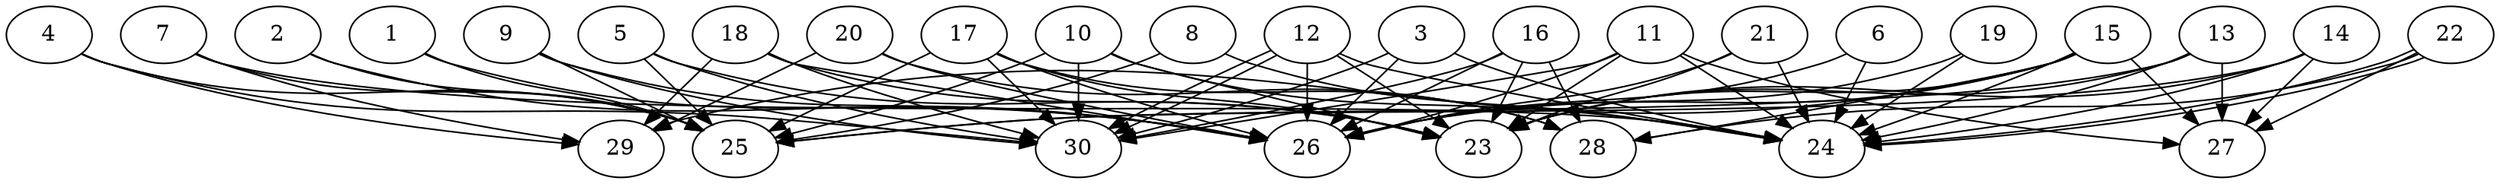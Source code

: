 // DAG automatically generated by daggen at Thu Oct  3 14:04:18 2019
// ./daggen --dot -n 30 --ccr 0.5 --fat 0.9 --regular 0.9 --density 0.6 --mindata 5242880 --maxdata 52428800 
digraph G {
  1 [size="53194752", alpha="0.18", expect_size="26597376"] 
  1 -> 25 [size ="26597376"]
  1 -> 26 [size ="26597376"]
  2 [size="67794944", alpha="0.07", expect_size="33897472"] 
  2 -> 25 [size ="33897472"]
  2 -> 26 [size ="33897472"]
  3 [size="18456576", alpha="0.06", expect_size="9228288"] 
  3 -> 24 [size ="9228288"]
  3 -> 26 [size ="9228288"]
  3 -> 30 [size ="9228288"]
  4 [size="102926336", alpha="0.09", expect_size="51463168"] 
  4 -> 25 [size ="51463168"]
  4 -> 29 [size ="51463168"]
  4 -> 30 [size ="51463168"]
  5 [size="26558464", alpha="0.18", expect_size="13279232"] 
  5 -> 23 [size ="13279232"]
  5 -> 25 [size ="13279232"]
  5 -> 30 [size ="13279232"]
  6 [size="10493952", alpha="0.13", expect_size="5246976"] 
  6 -> 24 [size ="5246976"]
  6 -> 26 [size ="5246976"]
  7 [size="68161536", alpha="0.07", expect_size="34080768"] 
  7 -> 24 [size ="34080768"]
  7 -> 25 [size ="34080768"]
  7 -> 29 [size ="34080768"]
  8 [size="10764288", alpha="0.14", expect_size="5382144"] 
  8 -> 24 [size ="5382144"]
  8 -> 25 [size ="5382144"]
  9 [size="73398272", alpha="0.07", expect_size="36699136"] 
  9 -> 25 [size ="36699136"]
  9 -> 26 [size ="36699136"]
  9 -> 30 [size ="36699136"]
  10 [size="43810816", alpha="0.04", expect_size="21905408"] 
  10 -> 23 [size ="21905408"]
  10 -> 24 [size ="21905408"]
  10 -> 25 [size ="21905408"]
  10 -> 30 [size ="21905408"]
  11 [size="69709824", alpha="0.06", expect_size="34854912"] 
  11 -> 23 [size ="34854912"]
  11 -> 24 [size ="34854912"]
  11 -> 26 [size ="34854912"]
  11 -> 27 [size ="34854912"]
  11 -> 30 [size ="34854912"]
  12 [size="60899328", alpha="0.03", expect_size="30449664"] 
  12 -> 23 [size ="30449664"]
  12 -> 24 [size ="30449664"]
  12 -> 26 [size ="30449664"]
  12 -> 30 [size ="30449664"]
  12 -> 30 [size ="30449664"]
  13 [size="94230528", alpha="0.13", expect_size="47115264"] 
  13 -> 23 [size ="47115264"]
  13 -> 24 [size ="47115264"]
  13 -> 25 [size ="47115264"]
  13 -> 27 [size ="47115264"]
  14 [size="26873856", alpha="0.14", expect_size="13436928"] 
  14 -> 23 [size ="13436928"]
  14 -> 24 [size ="13436928"]
  14 -> 25 [size ="13436928"]
  14 -> 27 [size ="13436928"]
  15 [size="67629056", alpha="0.11", expect_size="33814528"] 
  15 -> 23 [size ="33814528"]
  15 -> 24 [size ="33814528"]
  15 -> 26 [size ="33814528"]
  15 -> 27 [size ="33814528"]
  15 -> 28 [size ="33814528"]
  15 -> 29 [size ="33814528"]
  16 [size="58005504", alpha="0.04", expect_size="29002752"] 
  16 -> 23 [size ="29002752"]
  16 -> 26 [size ="29002752"]
  16 -> 28 [size ="29002752"]
  16 -> 30 [size ="29002752"]
  17 [size="24856576", alpha="0.14", expect_size="12428288"] 
  17 -> 23 [size ="12428288"]
  17 -> 25 [size ="12428288"]
  17 -> 26 [size ="12428288"]
  17 -> 28 [size ="12428288"]
  17 -> 30 [size ="12428288"]
  18 [size="55746560", alpha="0.12", expect_size="27873280"] 
  18 -> 23 [size ="27873280"]
  18 -> 26 [size ="27873280"]
  18 -> 29 [size ="27873280"]
  18 -> 30 [size ="27873280"]
  19 [size="28717056", alpha="0.03", expect_size="14358528"] 
  19 -> 24 [size ="14358528"]
  19 -> 26 [size ="14358528"]
  20 [size="60010496", alpha="0.12", expect_size="30005248"] 
  20 -> 26 [size ="30005248"]
  20 -> 28 [size ="30005248"]
  20 -> 29 [size ="30005248"]
  21 [size="77215744", alpha="0.10", expect_size="38607872"] 
  21 -> 23 [size ="38607872"]
  21 -> 24 [size ="38607872"]
  21 -> 26 [size ="38607872"]
  22 [size="12007424", alpha="0.01", expect_size="6003712"] 
  22 -> 24 [size ="6003712"]
  22 -> 24 [size ="6003712"]
  22 -> 27 [size ="6003712"]
  22 -> 28 [size ="6003712"]
  23 [size="24178688", alpha="0.13", expect_size="12089344"] 
  24 [size="84416512", alpha="0.04", expect_size="42208256"] 
  25 [size="56844288", alpha="0.19", expect_size="28422144"] 
  26 [size="16402432", alpha="0.14", expect_size="8201216"] 
  27 [size="33036288", alpha="0.02", expect_size="16518144"] 
  28 [size="99485696", alpha="0.09", expect_size="49742848"] 
  29 [size="61497344", alpha="0.10", expect_size="30748672"] 
  30 [size="74274816", alpha="0.17", expect_size="37137408"] 
}
